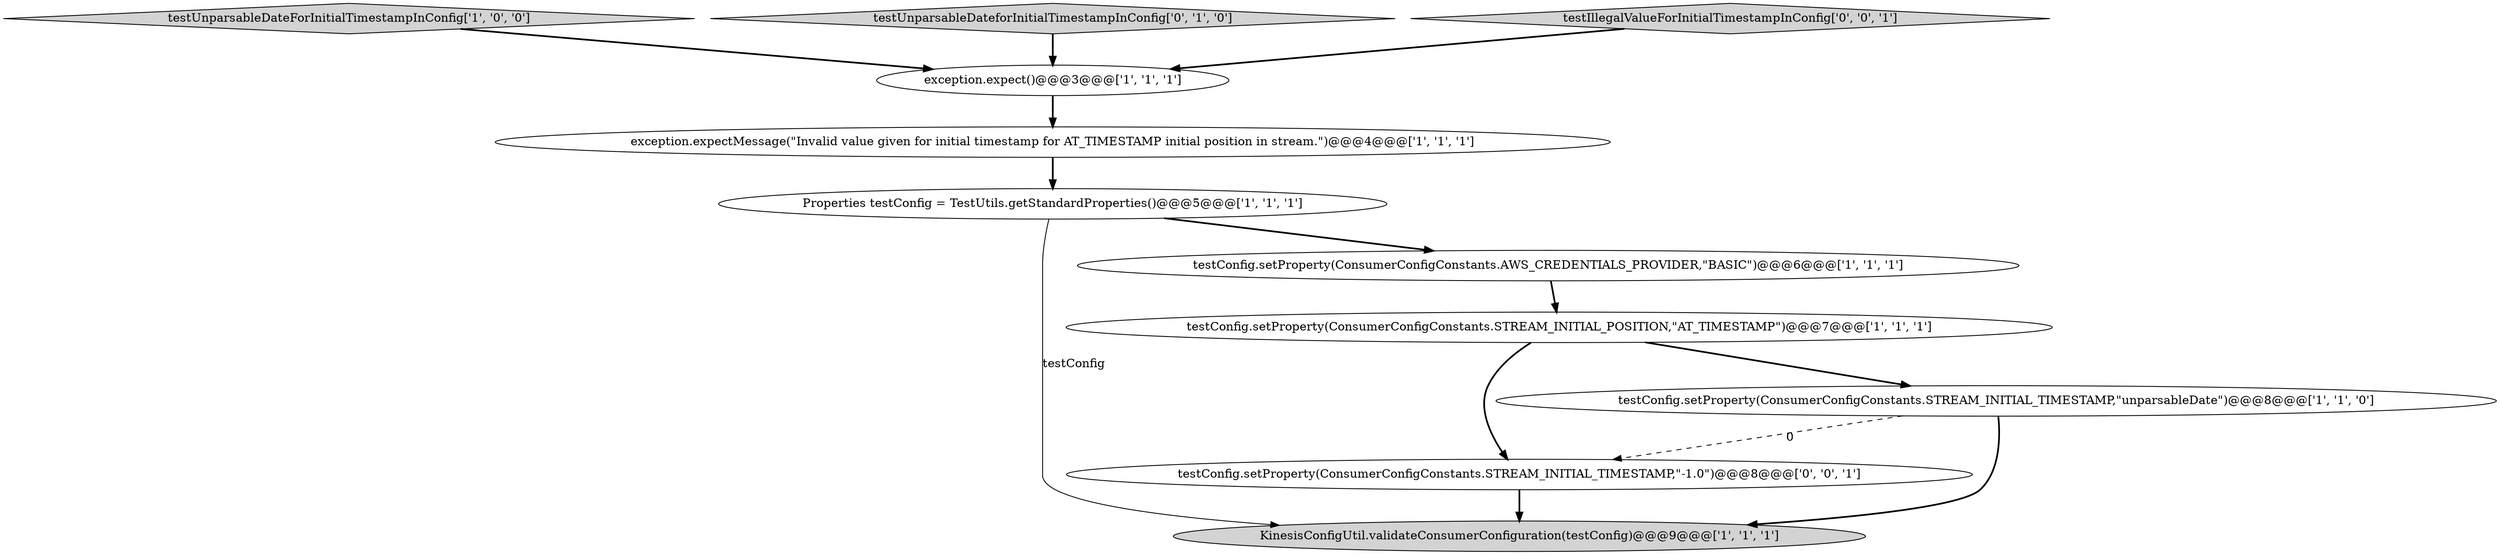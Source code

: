 digraph {
3 [style = filled, label = "exception.expect()@@@3@@@['1', '1', '1']", fillcolor = white, shape = ellipse image = "AAA0AAABBB1BBB"];
2 [style = filled, label = "testUnparsableDateForInitialTimestampInConfig['1', '0', '0']", fillcolor = lightgray, shape = diamond image = "AAA0AAABBB1BBB"];
8 [style = filled, label = "testUnparsableDateforInitialTimestampInConfig['0', '1', '0']", fillcolor = lightgray, shape = diamond image = "AAA0AAABBB2BBB"];
9 [style = filled, label = "testIllegalValueForInitialTimestampInConfig['0', '0', '1']", fillcolor = lightgray, shape = diamond image = "AAA0AAABBB3BBB"];
10 [style = filled, label = "testConfig.setProperty(ConsumerConfigConstants.STREAM_INITIAL_TIMESTAMP,\"-1.0\")@@@8@@@['0', '0', '1']", fillcolor = white, shape = ellipse image = "AAA0AAABBB3BBB"];
5 [style = filled, label = "KinesisConfigUtil.validateConsumerConfiguration(testConfig)@@@9@@@['1', '1', '1']", fillcolor = lightgray, shape = ellipse image = "AAA0AAABBB1BBB"];
0 [style = filled, label = "testConfig.setProperty(ConsumerConfigConstants.STREAM_INITIAL_POSITION,\"AT_TIMESTAMP\")@@@7@@@['1', '1', '1']", fillcolor = white, shape = ellipse image = "AAA0AAABBB1BBB"];
1 [style = filled, label = "Properties testConfig = TestUtils.getStandardProperties()@@@5@@@['1', '1', '1']", fillcolor = white, shape = ellipse image = "AAA0AAABBB1BBB"];
7 [style = filled, label = "exception.expectMessage(\"Invalid value given for initial timestamp for AT_TIMESTAMP initial position in stream.\")@@@4@@@['1', '1', '1']", fillcolor = white, shape = ellipse image = "AAA0AAABBB1BBB"];
4 [style = filled, label = "testConfig.setProperty(ConsumerConfigConstants.AWS_CREDENTIALS_PROVIDER,\"BASIC\")@@@6@@@['1', '1', '1']", fillcolor = white, shape = ellipse image = "AAA0AAABBB1BBB"];
6 [style = filled, label = "testConfig.setProperty(ConsumerConfigConstants.STREAM_INITIAL_TIMESTAMP,\"unparsableDate\")@@@8@@@['1', '1', '0']", fillcolor = white, shape = ellipse image = "AAA0AAABBB1BBB"];
0->6 [style = bold, label=""];
0->10 [style = bold, label=""];
9->3 [style = bold, label=""];
1->5 [style = solid, label="testConfig"];
7->1 [style = bold, label=""];
6->10 [style = dashed, label="0"];
3->7 [style = bold, label=""];
10->5 [style = bold, label=""];
8->3 [style = bold, label=""];
4->0 [style = bold, label=""];
6->5 [style = bold, label=""];
1->4 [style = bold, label=""];
2->3 [style = bold, label=""];
}
